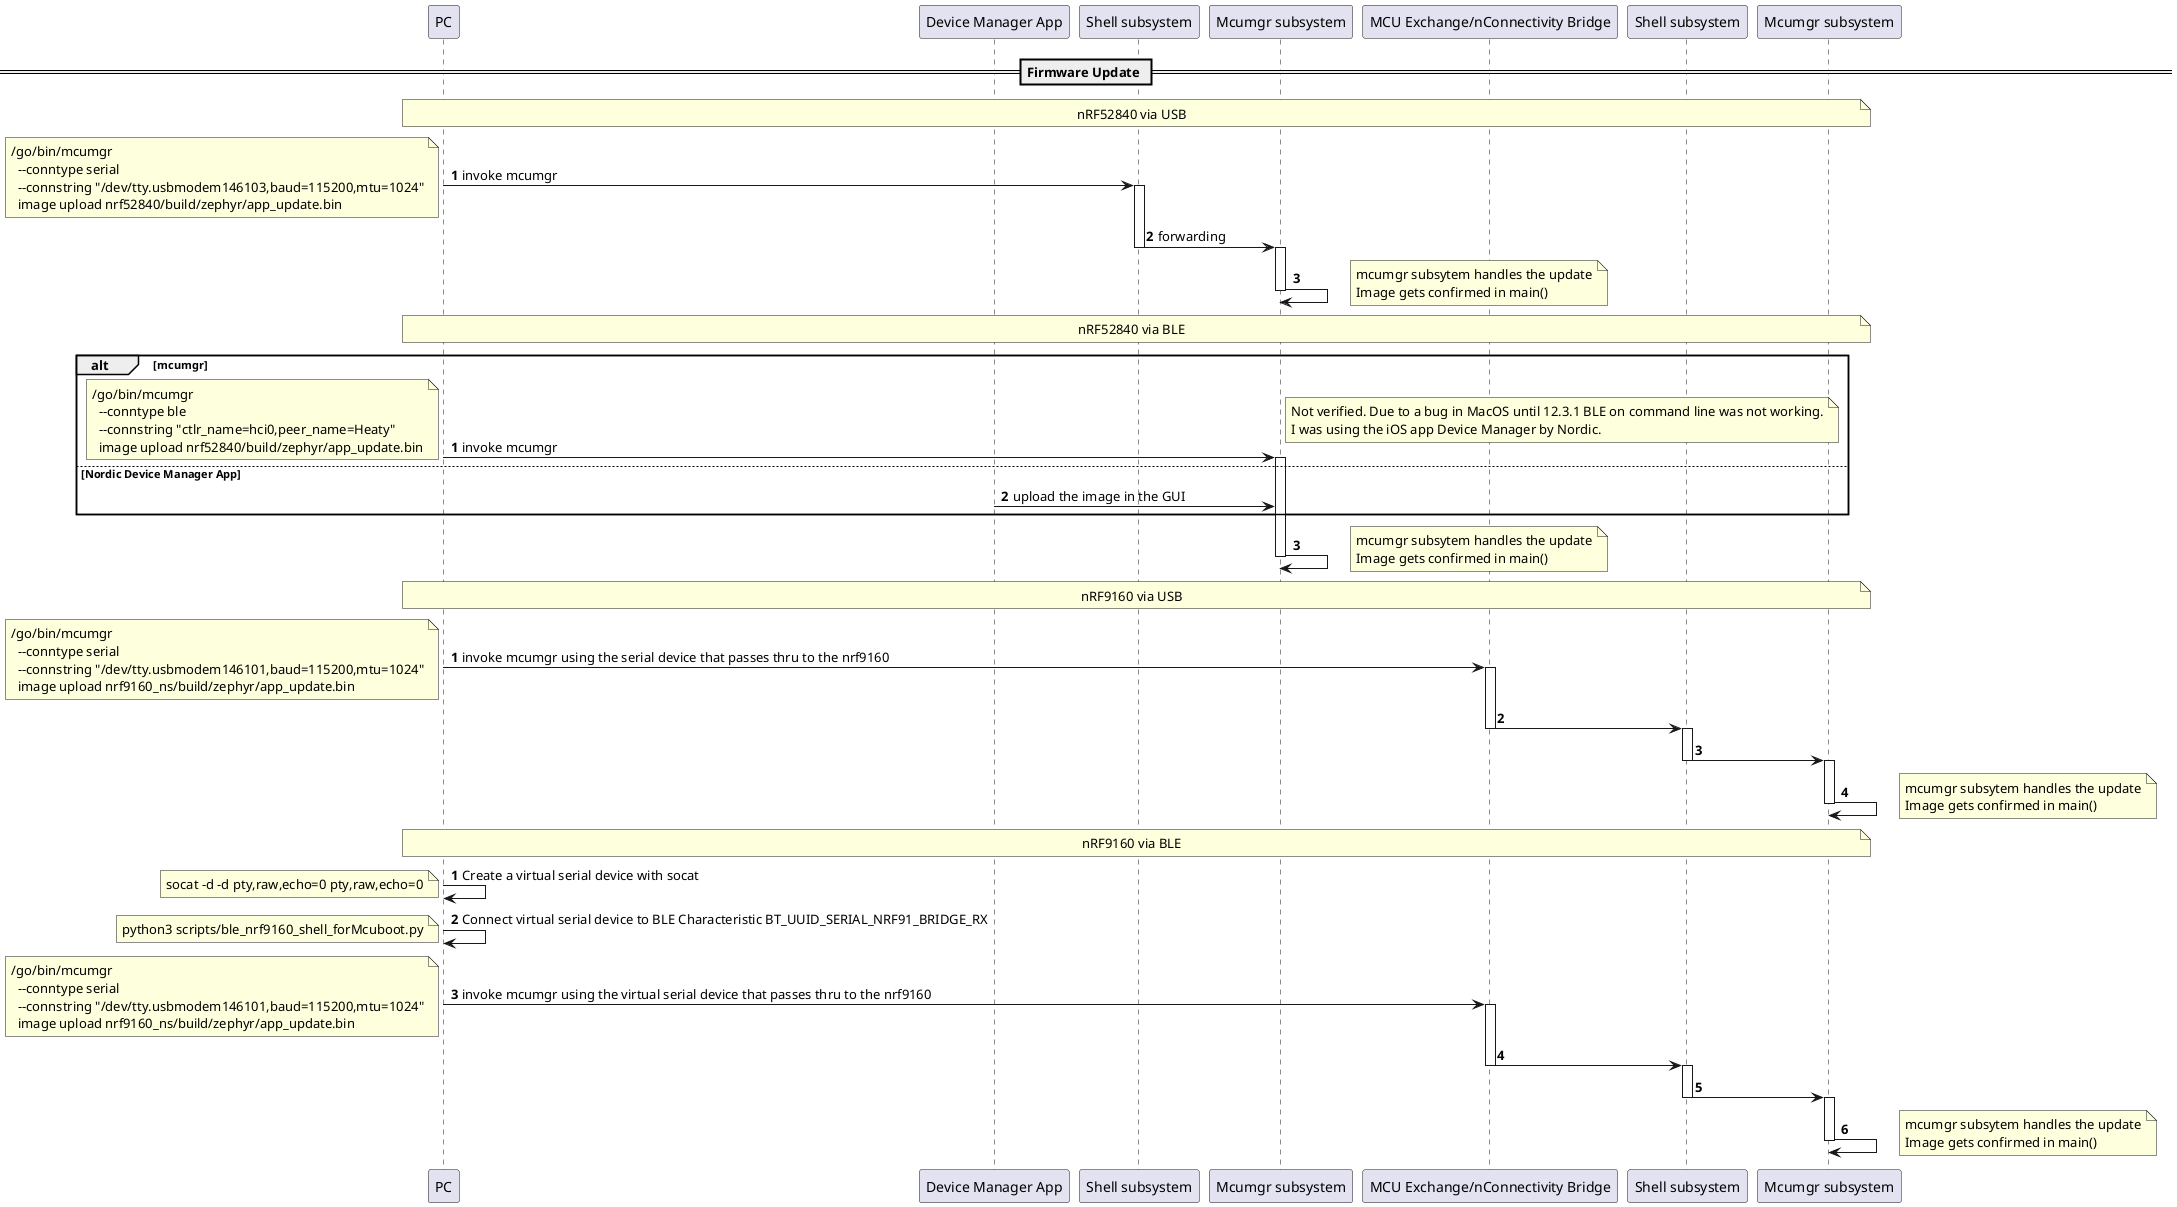 @startuml
autonumber

== Firmware Update ==

participant "PC" as pc_mcumgr
participant "Device Manager App" as mobile_devManager
participant "Shell subsystem" as nRF52840_shell
participant "Mcumgr subsystem" as nRF52840_mcumgr
participant "MCU Exchange/nConnectivity Bridge" as nRF52840_bridge
participant "Shell subsystem" as nRF9160_shell
participant "Mcumgr subsystem" as nRF9160_mcumgr

note across : nRF52840 via USB

pc_mcumgr -> nRF52840_shell ++ : invoke mcumgr
note left: ~/go/bin/mcumgr\n  --conntype serial\n  --connstring "/dev/tty.usbmodem146103,baud=115200,mtu=1024"\n  image upload nrf52840/build/zephyr/app_update.bin

nRF52840_shell -> nRF52840_mcumgr --++ : forwarding
nRF52840_mcumgr -> nRF52840_mcumgr
note right: mcumgr subsytem handles the update\nImage gets confirmed in main()
deactivate


note across : nRF52840 via BLE
autonumber 1

alt mcumgr
	    pc_mcumgr -> nRF52840_mcumgr ++ : invoke mcumgr
	    note left: ~/go/bin/mcumgr\n  --conntype ble\n  --connstring "ctlr_name=hci0,peer_name=Heaty"\n  image upload nrf52840/build/zephyr/app_update.bin
	    note right: Not verified. Due to a bug in MacOS until 12.3.1 BLE on command line was not working.\nI was using the iOS app Device Manager by Nordic.
else Nordic Device Manager App
	    mobile_devManager -> nRF52840_mcumgr: upload the image in the GUI
	end

nRF52840_mcumgr -> nRF52840_mcumgr
note right: mcumgr subsytem handles the update\nImage gets confirmed in main()
deactivate

note across : nRF9160 via USB
autonumber 1

pc_mcumgr -> nRF52840_bridge ++ : invoke mcumgr using the serial device that passes thru to the nrf9160
note left: ~/go/bin/mcumgr\n  --conntype serial\n  --connstring "/dev/tty.usbmodem146101,baud=115200,mtu=1024"\n  image upload nrf9160_ns/build/zephyr/app_update.bin

nRF52840_bridge -> nRF9160_shell --++ :

nRF9160_shell -> nRF9160_mcumgr --++ :
nRF9160_mcumgr -> nRF9160_mcumgr
note right: mcumgr subsytem handles the update\nImage gets confirmed in main()
deactivate

note across : nRF9160 via BLE
autonumber 1

pc_mcumgr -> pc_mcumgr : Create a virtual serial device with socat
note left : socat -d -d pty,raw,echo=0 pty,raw,echo=0
pc_mcumgr -> pc_mcumgr : Connect virtual serial device to BLE Characteristic BT_UUID_SERIAL_NRF91_BRIDGE_RX
note left : python3 scripts/ble_nrf9160_shell_forMcuboot.py
pc_mcumgr -> nRF52840_bridge ++ : invoke mcumgr using the virtual serial device that passes thru to the nrf9160
note left: ~/go/bin/mcumgr\n  --conntype serial\n  --connstring "/dev/tty.usbmodem146101,baud=115200,mtu=1024"\n  image upload nrf9160_ns/build/zephyr/app_update.bin

nRF52840_bridge -> nRF9160_shell --++ :

nRF9160_shell -> nRF9160_mcumgr --++ :
nRF9160_mcumgr -> nRF9160_mcumgr
note right: mcumgr subsytem handles the update\nImage gets confirmed in main()
deactivate


@enduml
